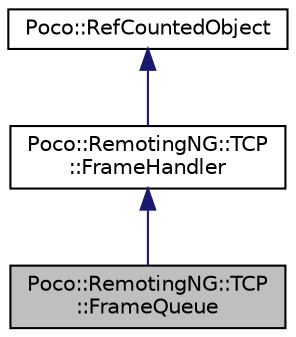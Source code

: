 digraph "Poco::RemotingNG::TCP::FrameQueue"
{
 // LATEX_PDF_SIZE
  edge [fontname="Helvetica",fontsize="10",labelfontname="Helvetica",labelfontsize="10"];
  node [fontname="Helvetica",fontsize="10",shape=record];
  Node1 [label="Poco::RemotingNG::TCP\l::FrameQueue",height=0.2,width=0.4,color="black", fillcolor="grey75", style="filled", fontcolor="black",tooltip="A queue of frames."];
  Node2 -> Node1 [dir="back",color="midnightblue",fontsize="10",style="solid"];
  Node2 [label="Poco::RemotingNG::TCP\l::FrameHandler",height=0.2,width=0.4,color="black", fillcolor="white", style="filled",URL="$classPoco_1_1RemotingNG_1_1TCP_1_1FrameHandler.html",tooltip=" "];
  Node3 -> Node2 [dir="back",color="midnightblue",fontsize="10",style="solid"];
  Node3 [label="Poco::RefCountedObject",height=0.2,width=0.4,color="black", fillcolor="white", style="filled",URL="$classPoco_1_1RefCountedObject.html",tooltip=" "];
}
